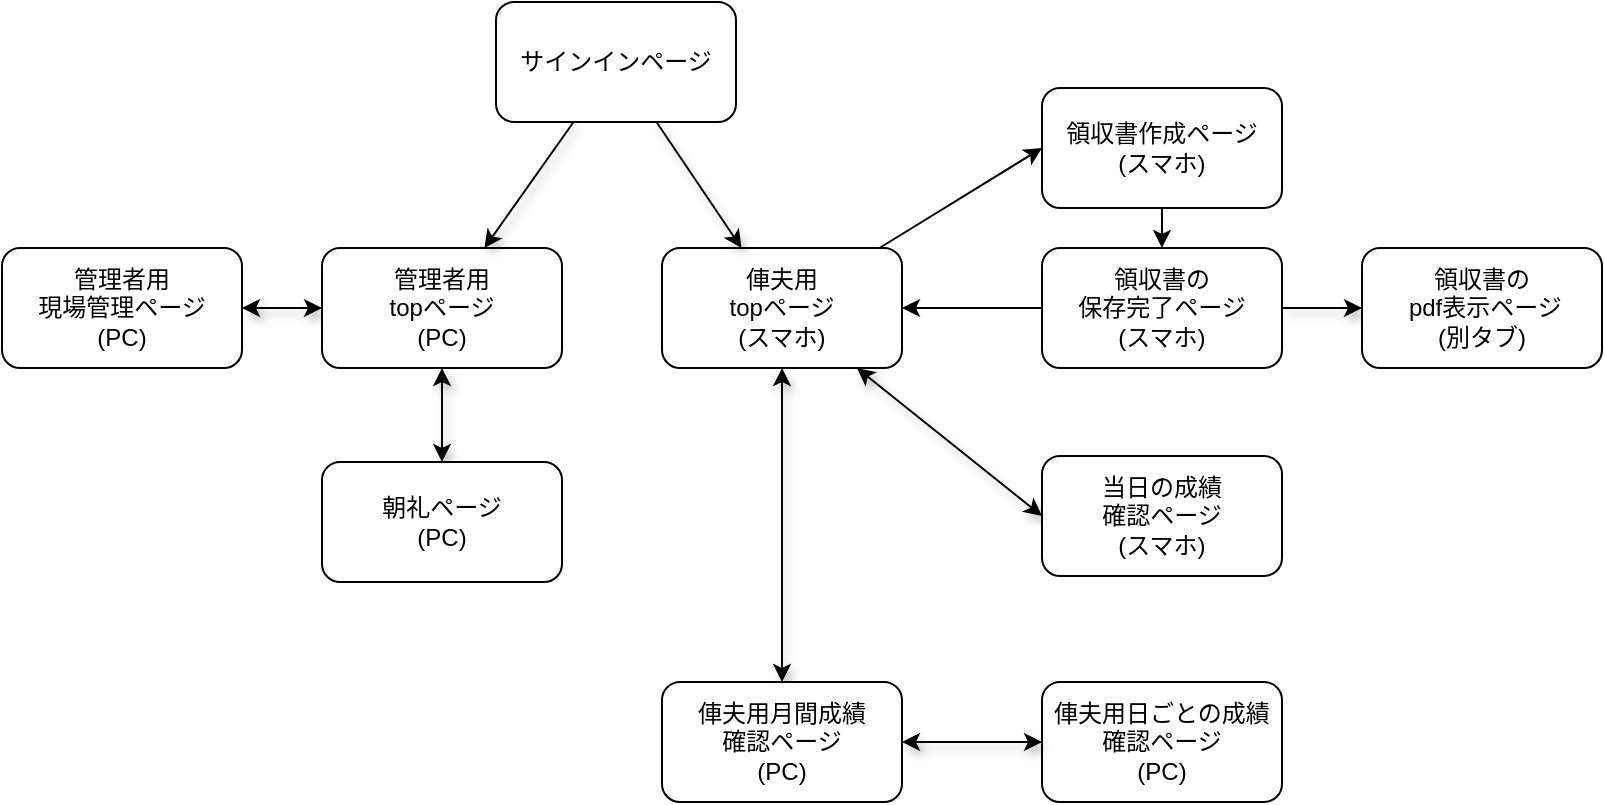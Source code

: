 <mxfile version="13.6.5">
    <diagram id="BV4_3nfpTuD02OoFbOPL" name="Page-1">
        <mxGraphModel dx="390" dy="633" grid="1" gridSize="10" guides="1" tooltips="1" connect="1" arrows="1" fold="1" page="1" pageScale="1" pageWidth="850" pageHeight="1100" math="0" shadow="0">
            <root>
                <mxCell id="0"/>
                <mxCell id="1" parent="0"/>
                <mxCell id="10" style="edgeStyle=none;rounded=0;orthogonalLoop=1;jettySize=auto;html=1;" edge="1" parent="1" source="3" target="7">
                    <mxGeometry relative="1" as="geometry"/>
                </mxCell>
                <mxCell id="3" value="領収書作成ページ&lt;br&gt;(スマホ)" style="rounded=1;whiteSpace=wrap;html=1;" vertex="1" parent="1">
                    <mxGeometry x="560" y="163" width="120" height="60" as="geometry"/>
                </mxCell>
                <mxCell id="9" style="rounded=0;orthogonalLoop=1;jettySize=auto;html=1;entryX=0;entryY=0.5;entryDx=0;entryDy=0;" edge="1" parent="1" source="5" target="3">
                    <mxGeometry relative="1" as="geometry"/>
                </mxCell>
                <mxCell id="16" style="edgeStyle=none;rounded=0;orthogonalLoop=1;jettySize=auto;html=1;entryX=0;entryY=0.5;entryDx=0;entryDy=0;shadow=1;startArrow=classic;startFill=1;" edge="1" parent="1" source="5" target="6">
                    <mxGeometry relative="1" as="geometry"/>
                </mxCell>
                <mxCell id="26" style="edgeStyle=none;rounded=0;orthogonalLoop=1;jettySize=auto;html=1;shadow=1;startArrow=classic;startFill=1;" edge="1" parent="1" source="5" target="25">
                    <mxGeometry relative="1" as="geometry"/>
                </mxCell>
                <mxCell id="5" value="俥夫用&lt;br&gt;topページ&lt;br&gt;(スマホ)" style="rounded=1;whiteSpace=wrap;html=1;" vertex="1" parent="1">
                    <mxGeometry x="370" y="243" width="120" height="60" as="geometry"/>
                </mxCell>
                <mxCell id="6" value="当日の成績&lt;br&gt;確認ページ&lt;br&gt;(スマホ)" style="rounded=1;whiteSpace=wrap;html=1;" vertex="1" parent="1">
                    <mxGeometry x="560" y="347" width="120" height="60" as="geometry"/>
                </mxCell>
                <mxCell id="11" style="edgeStyle=none;rounded=0;orthogonalLoop=1;jettySize=auto;html=1;" edge="1" parent="1" source="7" target="5">
                    <mxGeometry relative="1" as="geometry"/>
                </mxCell>
                <mxCell id="21" style="edgeStyle=none;rounded=0;orthogonalLoop=1;jettySize=auto;html=1;entryX=0;entryY=0.5;entryDx=0;entryDy=0;shadow=1;startArrow=none;startFill=0;" edge="1" parent="1" source="7" target="8">
                    <mxGeometry relative="1" as="geometry"/>
                </mxCell>
                <mxCell id="7" value="領収書の&lt;br&gt;保存完了ページ&lt;br&gt;(スマホ)" style="rounded=1;whiteSpace=wrap;html=1;" vertex="1" parent="1">
                    <mxGeometry x="560" y="243" width="120" height="60" as="geometry"/>
                </mxCell>
                <mxCell id="8" value="領収書の&lt;br&gt;&amp;nbsp;pdf表示ページ&lt;br&gt;(別タブ)" style="rounded=1;whiteSpace=wrap;html=1;" vertex="1" parent="1">
                    <mxGeometry x="720" y="243" width="120" height="60" as="geometry"/>
                </mxCell>
                <mxCell id="29" style="edgeStyle=none;rounded=0;orthogonalLoop=1;jettySize=auto;html=1;entryX=0.5;entryY=0;entryDx=0;entryDy=0;shadow=1;startArrow=classic;startFill=1;" edge="1" parent="1" source="17" target="28">
                    <mxGeometry relative="1" as="geometry"/>
                </mxCell>
                <mxCell id="31" style="edgeStyle=none;rounded=0;orthogonalLoop=1;jettySize=auto;html=1;entryX=1;entryY=0.5;entryDx=0;entryDy=0;shadow=1;startArrow=classic;startFill=1;" edge="1" parent="1" source="17" target="30">
                    <mxGeometry relative="1" as="geometry"/>
                </mxCell>
                <mxCell id="17" value="管理者用&lt;br&gt;topページ&lt;br&gt;(PC)" style="rounded=1;whiteSpace=wrap;html=1;" vertex="1" parent="1">
                    <mxGeometry x="200" y="243" width="120" height="60" as="geometry"/>
                </mxCell>
                <mxCell id="19" style="edgeStyle=none;rounded=0;orthogonalLoop=1;jettySize=auto;html=1;shadow=1;startArrow=none;startFill=0;" edge="1" parent="1" source="18" target="5">
                    <mxGeometry relative="1" as="geometry"/>
                </mxCell>
                <mxCell id="20" style="edgeStyle=none;rounded=0;orthogonalLoop=1;jettySize=auto;html=1;shadow=1;startArrow=none;startFill=0;" edge="1" parent="1" source="18" target="17">
                    <mxGeometry relative="1" as="geometry"/>
                </mxCell>
                <mxCell id="18" value="サインインページ" style="rounded=1;whiteSpace=wrap;html=1;" vertex="1" parent="1">
                    <mxGeometry x="287" y="120" width="120" height="60" as="geometry"/>
                </mxCell>
                <mxCell id="22" value="俥夫用日ごとの成績&lt;br&gt;確認ページ&lt;br&gt;(PC)" style="rounded=1;whiteSpace=wrap;html=1;" vertex="1" parent="1">
                    <mxGeometry x="560" y="460" width="120" height="60" as="geometry"/>
                </mxCell>
                <mxCell id="27" style="edgeStyle=none;rounded=0;orthogonalLoop=1;jettySize=auto;html=1;entryX=0;entryY=0.5;entryDx=0;entryDy=0;shadow=1;startArrow=classic;startFill=1;" edge="1" parent="1" source="25" target="22">
                    <mxGeometry relative="1" as="geometry"/>
                </mxCell>
                <mxCell id="25" value="俥夫用月間成績&lt;br&gt;確認ページ&lt;br&gt;(PC)" style="rounded=1;whiteSpace=wrap;html=1;" vertex="1" parent="1">
                    <mxGeometry x="370" y="460" width="120" height="60" as="geometry"/>
                </mxCell>
                <mxCell id="28" value="朝礼ページ&lt;br&gt;(PC)" style="rounded=1;whiteSpace=wrap;html=1;" vertex="1" parent="1">
                    <mxGeometry x="200" y="350" width="120" height="60" as="geometry"/>
                </mxCell>
                <mxCell id="30" value="管理者用&lt;br&gt;現場管理ページ&lt;br&gt;(PC)" style="rounded=1;whiteSpace=wrap;html=1;" vertex="1" parent="1">
                    <mxGeometry x="40" y="243" width="120" height="60" as="geometry"/>
                </mxCell>
            </root>
        </mxGraphModel>
    </diagram>
</mxfile>